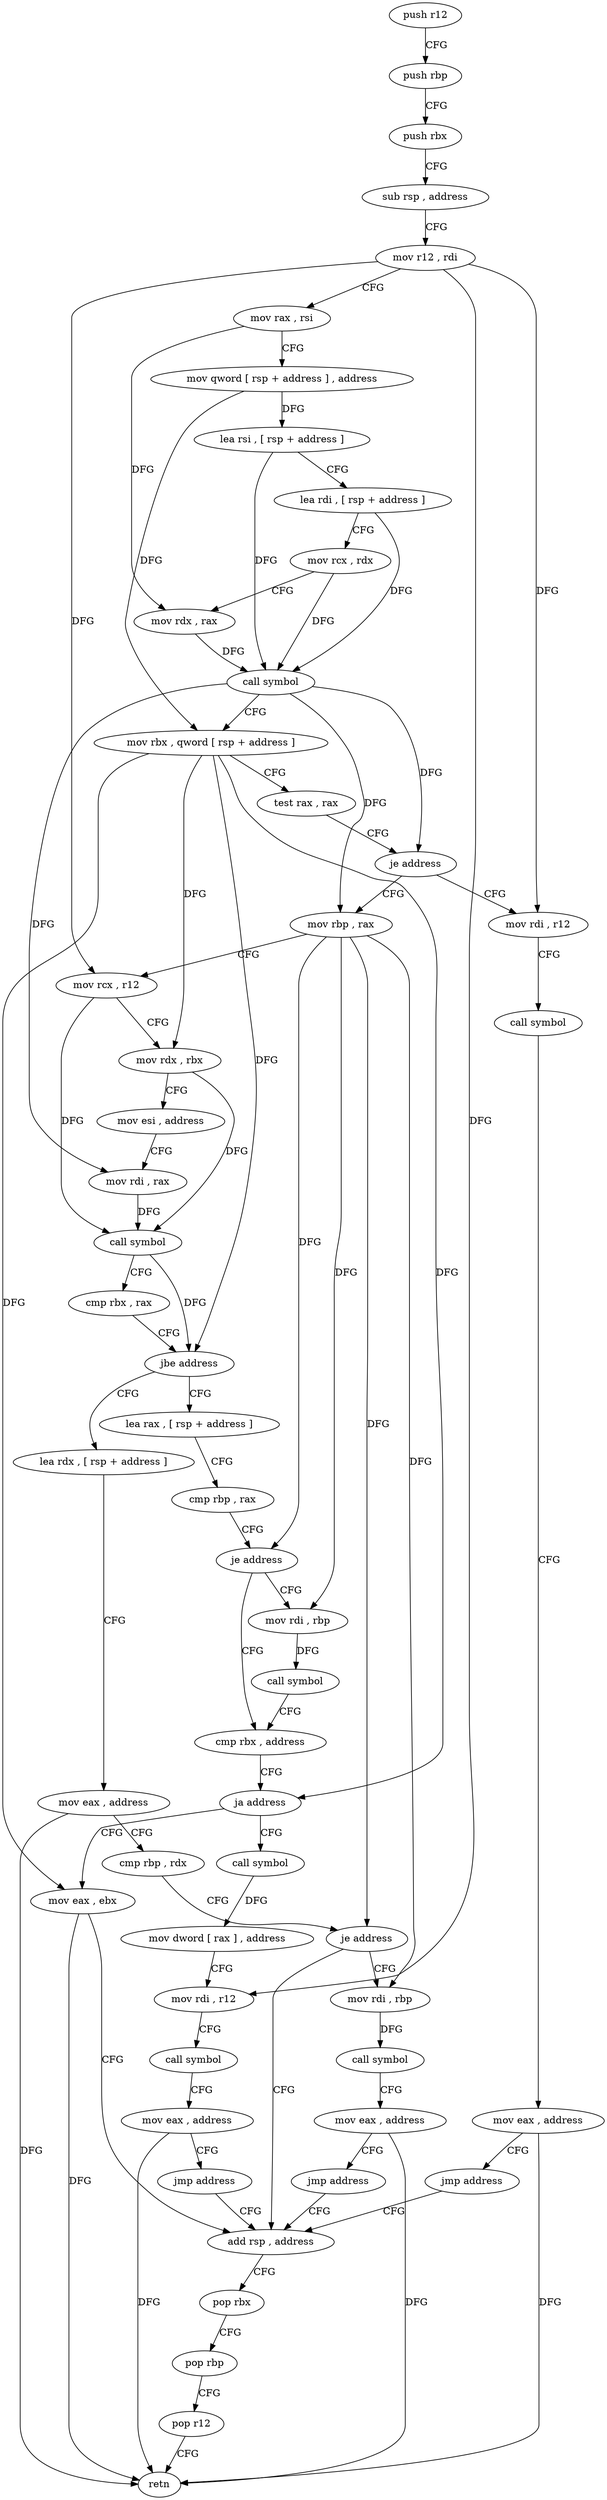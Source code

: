 digraph "func" {
"304347" [label = "push r12" ]
"304349" [label = "push rbp" ]
"304350" [label = "push rbx" ]
"304351" [label = "sub rsp , address" ]
"304358" [label = "mov r12 , rdi" ]
"304361" [label = "mov rax , rsi" ]
"304364" [label = "mov qword [ rsp + address ] , address" ]
"304373" [label = "lea rsi , [ rsp + address ]" ]
"304378" [label = "lea rdi , [ rsp + address ]" ]
"304383" [label = "mov rcx , rdx" ]
"304386" [label = "mov rdx , rax" ]
"304389" [label = "call symbol" ]
"304394" [label = "mov rbx , qword [ rsp + address ]" ]
"304399" [label = "test rax , rax" ]
"304402" [label = "je address" ]
"304461" [label = "mov rdi , r12" ]
"304404" [label = "mov rbp , rax" ]
"304464" [label = "call symbol" ]
"304469" [label = "mov eax , address" ]
"304474" [label = "jmp address" ]
"304505" [label = "add rsp , address" ]
"304407" [label = "mov rcx , r12" ]
"304410" [label = "mov rdx , rbx" ]
"304413" [label = "mov esi , address" ]
"304418" [label = "mov rdi , rax" ]
"304421" [label = "call symbol" ]
"304426" [label = "cmp rbx , rax" ]
"304429" [label = "jbe address" ]
"304476" [label = "lea rax , [ rsp + address ]" ]
"304431" [label = "lea rdx , [ rsp + address ]" ]
"304512" [label = "pop rbx" ]
"304513" [label = "pop rbp" ]
"304514" [label = "pop r12" ]
"304516" [label = "retn" ]
"304481" [label = "cmp rbp , rax" ]
"304484" [label = "je address" ]
"304494" [label = "cmp rbx , address" ]
"304486" [label = "mov rdi , rbp" ]
"304436" [label = "mov eax , address" ]
"304441" [label = "cmp rbp , rdx" ]
"304444" [label = "je address" ]
"304446" [label = "mov rdi , rbp" ]
"304501" [label = "ja address" ]
"304517" [label = "call symbol" ]
"304503" [label = "mov eax , ebx" ]
"304489" [label = "call symbol" ]
"304449" [label = "call symbol" ]
"304454" [label = "mov eax , address" ]
"304459" [label = "jmp address" ]
"304522" [label = "mov dword [ rax ] , address" ]
"304528" [label = "mov rdi , r12" ]
"304531" [label = "call symbol" ]
"304536" [label = "mov eax , address" ]
"304541" [label = "jmp address" ]
"304347" -> "304349" [ label = "CFG" ]
"304349" -> "304350" [ label = "CFG" ]
"304350" -> "304351" [ label = "CFG" ]
"304351" -> "304358" [ label = "CFG" ]
"304358" -> "304361" [ label = "CFG" ]
"304358" -> "304461" [ label = "DFG" ]
"304358" -> "304407" [ label = "DFG" ]
"304358" -> "304528" [ label = "DFG" ]
"304361" -> "304364" [ label = "CFG" ]
"304361" -> "304386" [ label = "DFG" ]
"304364" -> "304373" [ label = "DFG" ]
"304364" -> "304394" [ label = "DFG" ]
"304373" -> "304378" [ label = "CFG" ]
"304373" -> "304389" [ label = "DFG" ]
"304378" -> "304383" [ label = "CFG" ]
"304378" -> "304389" [ label = "DFG" ]
"304383" -> "304386" [ label = "CFG" ]
"304383" -> "304389" [ label = "DFG" ]
"304386" -> "304389" [ label = "DFG" ]
"304389" -> "304394" [ label = "CFG" ]
"304389" -> "304402" [ label = "DFG" ]
"304389" -> "304404" [ label = "DFG" ]
"304389" -> "304418" [ label = "DFG" ]
"304394" -> "304399" [ label = "CFG" ]
"304394" -> "304410" [ label = "DFG" ]
"304394" -> "304429" [ label = "DFG" ]
"304394" -> "304501" [ label = "DFG" ]
"304394" -> "304503" [ label = "DFG" ]
"304399" -> "304402" [ label = "CFG" ]
"304402" -> "304461" [ label = "CFG" ]
"304402" -> "304404" [ label = "CFG" ]
"304461" -> "304464" [ label = "CFG" ]
"304404" -> "304407" [ label = "CFG" ]
"304404" -> "304484" [ label = "DFG" ]
"304404" -> "304444" [ label = "DFG" ]
"304404" -> "304486" [ label = "DFG" ]
"304404" -> "304446" [ label = "DFG" ]
"304464" -> "304469" [ label = "CFG" ]
"304469" -> "304474" [ label = "CFG" ]
"304469" -> "304516" [ label = "DFG" ]
"304474" -> "304505" [ label = "CFG" ]
"304505" -> "304512" [ label = "CFG" ]
"304407" -> "304410" [ label = "CFG" ]
"304407" -> "304421" [ label = "DFG" ]
"304410" -> "304413" [ label = "CFG" ]
"304410" -> "304421" [ label = "DFG" ]
"304413" -> "304418" [ label = "CFG" ]
"304418" -> "304421" [ label = "DFG" ]
"304421" -> "304426" [ label = "CFG" ]
"304421" -> "304429" [ label = "DFG" ]
"304426" -> "304429" [ label = "CFG" ]
"304429" -> "304476" [ label = "CFG" ]
"304429" -> "304431" [ label = "CFG" ]
"304476" -> "304481" [ label = "CFG" ]
"304431" -> "304436" [ label = "CFG" ]
"304512" -> "304513" [ label = "CFG" ]
"304513" -> "304514" [ label = "CFG" ]
"304514" -> "304516" [ label = "CFG" ]
"304481" -> "304484" [ label = "CFG" ]
"304484" -> "304494" [ label = "CFG" ]
"304484" -> "304486" [ label = "CFG" ]
"304494" -> "304501" [ label = "CFG" ]
"304486" -> "304489" [ label = "DFG" ]
"304436" -> "304441" [ label = "CFG" ]
"304436" -> "304516" [ label = "DFG" ]
"304441" -> "304444" [ label = "CFG" ]
"304444" -> "304505" [ label = "CFG" ]
"304444" -> "304446" [ label = "CFG" ]
"304446" -> "304449" [ label = "DFG" ]
"304501" -> "304517" [ label = "CFG" ]
"304501" -> "304503" [ label = "CFG" ]
"304517" -> "304522" [ label = "DFG" ]
"304503" -> "304505" [ label = "CFG" ]
"304503" -> "304516" [ label = "DFG" ]
"304489" -> "304494" [ label = "CFG" ]
"304449" -> "304454" [ label = "CFG" ]
"304454" -> "304459" [ label = "CFG" ]
"304454" -> "304516" [ label = "DFG" ]
"304459" -> "304505" [ label = "CFG" ]
"304522" -> "304528" [ label = "CFG" ]
"304528" -> "304531" [ label = "CFG" ]
"304531" -> "304536" [ label = "CFG" ]
"304536" -> "304541" [ label = "CFG" ]
"304536" -> "304516" [ label = "DFG" ]
"304541" -> "304505" [ label = "CFG" ]
}
